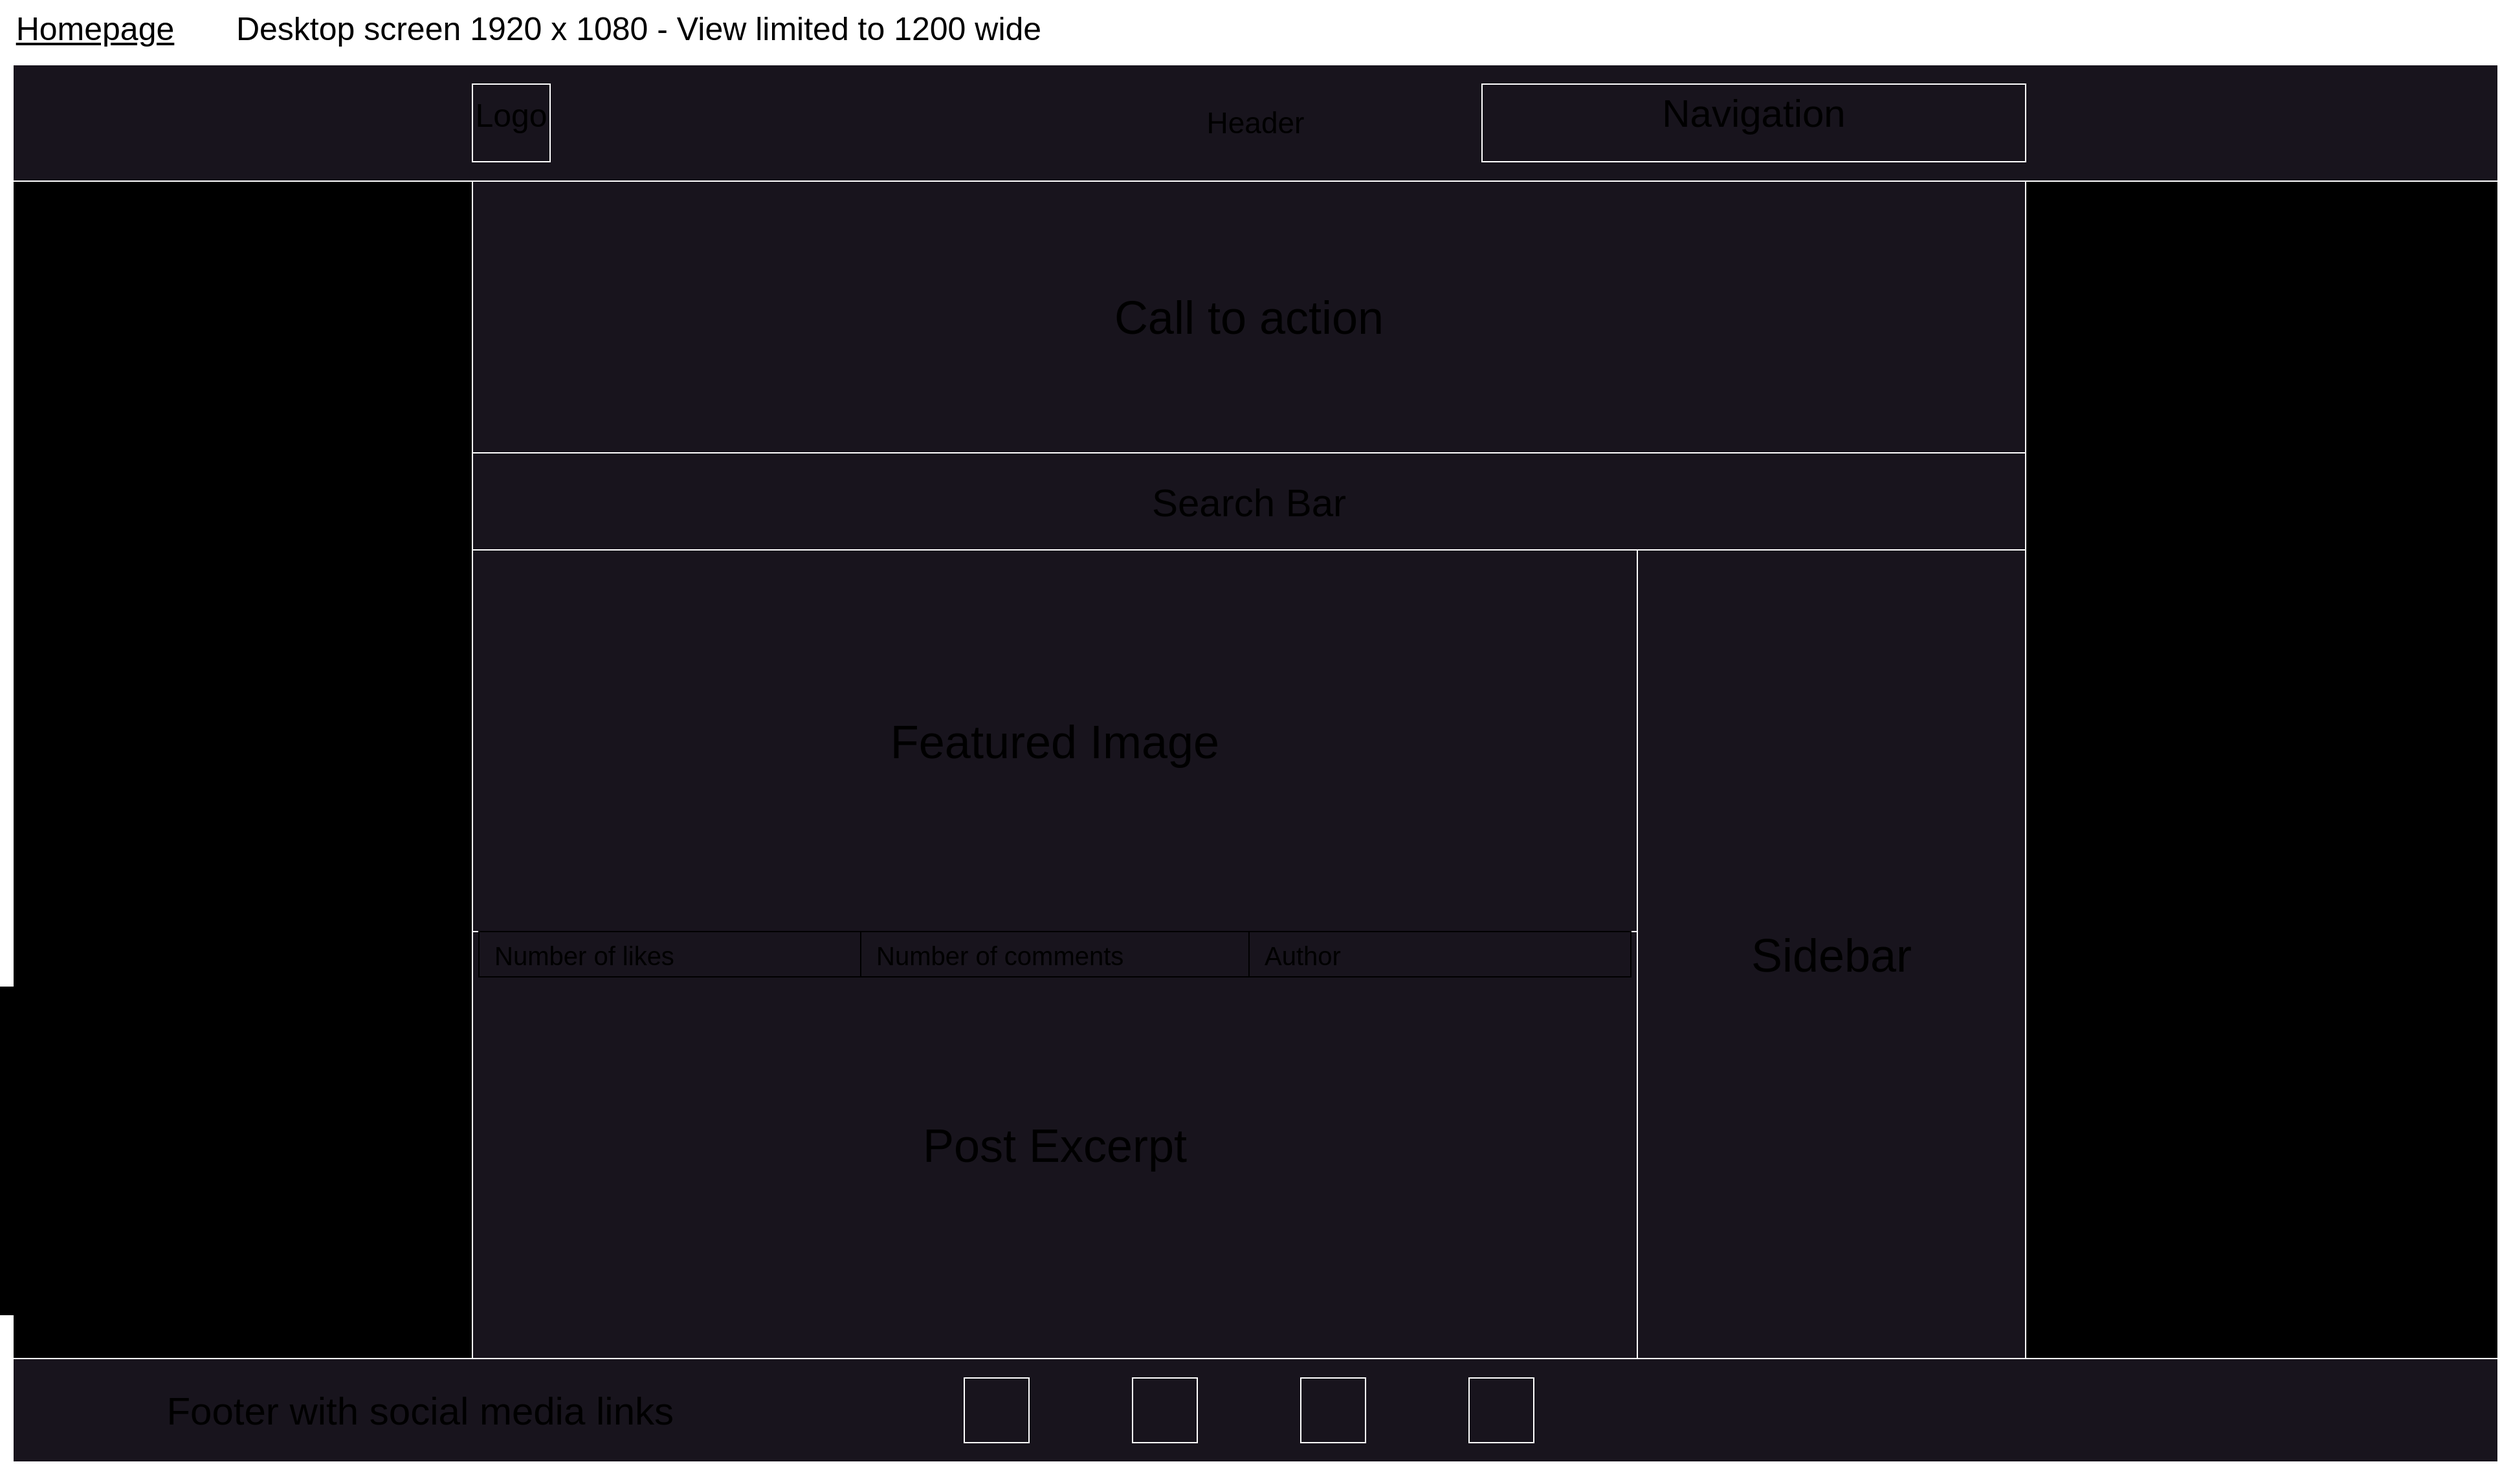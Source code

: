 <mxfile>
    <diagram id="6p_anLCaum74U9-TH2l0" name="Page-1">
        <mxGraphModel dx="2977" dy="2073" grid="1" gridSize="5" guides="1" tooltips="1" connect="1" arrows="1" fold="1" page="1" pageScale="1" pageWidth="1169" pageHeight="827" background="none" math="0" shadow="0">
            <root>
                <mxCell id="0"/>
                <mxCell id="1" parent="0"/>
                <mxCell id="2" value="" style="rounded=0;whiteSpace=wrap;html=1;movable=0;resizable=0;rotatable=0;deletable=0;editable=0;connectable=0;fillColor=#000000;strokeWidth=1;strokeColor=#FFFFFF;align=right;" parent="1" vertex="1">
                    <mxGeometry x="85" y="-500" width="1920" height="1080" as="geometry"/>
                </mxCell>
                <mxCell id="3" value="&lt;font style=&quot;font-size: 23px;&quot;&gt;Header&lt;/font&gt;" style="rounded=0;whiteSpace=wrap;html=1;strokeWidth=1;movable=0;resizable=0;rotatable=0;deletable=0;editable=0;connectable=0;strokeColor=#FFFFFF;fillColor=#18141D;" parent="1" vertex="1">
                    <mxGeometry x="85" y="-500" width="1920" height="90" as="geometry"/>
                </mxCell>
                <mxCell id="10" value="&lt;font style=&quot;font-size: 30px;&quot;&gt;&amp;nbsp; &amp;nbsp; &amp;nbsp; &amp;nbsp; &amp;nbsp; &amp;nbsp; &amp;nbsp; Footer with social media links&lt;/font&gt;" style="rounded=0;whiteSpace=wrap;html=1;strokeWidth=1;align=left;verticalAlign=middle;labelPosition=center;verticalLabelPosition=middle;movable=0;resizable=0;rotatable=0;deletable=0;editable=0;connectable=0;strokeColor=#FFFFFF;fillColor=#18141D;" parent="1" vertex="1">
                    <mxGeometry x="85" y="500" width="1920" height="80" as="geometry"/>
                </mxCell>
                <mxCell id="42" value="&lt;font style=&quot;font-size: 25px;&quot;&gt;Logo&lt;/font&gt;" style="whiteSpace=wrap;html=1;aspect=fixed;strokeColor=#FFFFFF;strokeWidth=1;fontSize=100;fillColor=#18141D;verticalAlign=bottom;movable=0;resizable=0;rotatable=0;deletable=0;editable=0;connectable=0;" parent="1" vertex="1">
                    <mxGeometry x="440" y="-485" width="60" height="60" as="geometry"/>
                </mxCell>
                <mxCell id="81" value="" style="rounded=0;whiteSpace=wrap;html=1;strokeColor=#FFFFFF;strokeWidth=1;fillColor=#000000;movable=0;resizable=0;rotatable=0;deletable=0;editable=0;connectable=0;" parent="1" vertex="1">
                    <mxGeometry x="440" y="-400" width="1200" height="895" as="geometry"/>
                </mxCell>
                <mxCell id="43" value="&lt;font style=&quot;font-size: 30px;&quot;&gt;Navigation&lt;/font&gt;" style="rounded=0;whiteSpace=wrap;html=1;strokeColor=#FFFFFF;strokeWidth=1;fontSize=100;fillColor=#18141D;gradientColor=none;horizontal=1;verticalAlign=bottom;movable=0;resizable=0;rotatable=0;deletable=0;editable=0;connectable=0;align=center;" parent="1" vertex="1">
                    <mxGeometry x="1220" y="-485" width="420" height="60" as="geometry"/>
                </mxCell>
                <mxCell id="61" value="&lt;span style=&quot;font-size: 36px;&quot;&gt;Call to action&lt;/span&gt;" style="rounded=0;whiteSpace=wrap;html=1;strokeColor=#FFFFFF;strokeWidth=1;fontSize=20;fillColor=#18141D;gradientColor=none;movable=0;resizable=0;rotatable=0;deletable=0;editable=0;connectable=0;" parent="1" vertex="1">
                    <mxGeometry x="440" y="-410" width="1200" height="210" as="geometry"/>
                </mxCell>
                <mxCell id="66" value="&lt;font style=&quot;font-size: 36px;&quot;&gt;Post Excerpt&lt;/font&gt;" style="rounded=0;whiteSpace=wrap;html=1;strokeColor=#FFFFFF;strokeWidth=1;fontSize=30;fillColor=#18141D;gradientColor=none;labelPosition=center;verticalLabelPosition=middle;align=center;verticalAlign=middle;movable=0;resizable=0;rotatable=0;deletable=0;editable=0;connectable=0;" parent="1" vertex="1">
                    <mxGeometry x="440" y="170" width="900" height="330" as="geometry"/>
                </mxCell>
                <mxCell id="39" value="&lt;font style=&quot;&quot;&gt;&lt;font style=&quot;font-size: 36px;&quot;&gt;Sidebar&lt;/font&gt;&lt;br&gt;&lt;/font&gt;" style="rounded=0;whiteSpace=wrap;html=1;strokeColor=#FFFFFF;strokeWidth=1;fontSize=25;fillColor=#18141D;verticalAlign=middle;movable=0;resizable=0;rotatable=0;deletable=0;editable=0;connectable=0;" parent="1" vertex="1">
                    <mxGeometry x="1340" y="-125" width="300" height="625" as="geometry"/>
                </mxCell>
                <mxCell id="82" value="&lt;font style=&quot;font-size: 36px;&quot;&gt;Featured Image&lt;/font&gt;" style="rounded=0;whiteSpace=wrap;html=1;strokeColor=#FFFFFF;strokeWidth=1;fillColor=#18141D;movable=0;resizable=0;rotatable=0;deletable=0;editable=0;connectable=0;" parent="1" vertex="1">
                    <mxGeometry x="440" y="-125" width="900" height="295" as="geometry"/>
                </mxCell>
                <mxCell id="96" value="" style="whiteSpace=wrap;html=1;aspect=fixed;strokeColor=#FFFFFF;strokeWidth=1;fontSize=30;fillColor=#18141D;movable=0;resizable=0;rotatable=0;deletable=0;editable=0;connectable=0;" parent="1" vertex="1">
                    <mxGeometry x="1210" y="515" width="50" height="50" as="geometry"/>
                </mxCell>
                <mxCell id="97" value="" style="whiteSpace=wrap;html=1;aspect=fixed;strokeColor=#FFFFFF;strokeWidth=1;fontSize=30;fillColor=#18141D;movable=0;resizable=0;rotatable=0;deletable=0;editable=0;connectable=0;" parent="1" vertex="1">
                    <mxGeometry x="1080" y="515" width="50" height="50" as="geometry"/>
                </mxCell>
                <mxCell id="98" value="" style="whiteSpace=wrap;html=1;aspect=fixed;strokeColor=#FFFFFF;strokeWidth=1;fontSize=30;fillColor=#18141D;movable=0;resizable=0;rotatable=0;deletable=0;editable=0;connectable=0;" parent="1" vertex="1">
                    <mxGeometry x="950" y="515" width="50" height="50" as="geometry"/>
                </mxCell>
                <mxCell id="99" value="" style="whiteSpace=wrap;html=1;aspect=fixed;strokeColor=#FFFFFF;strokeWidth=1;fontSize=30;fillColor=#18141D;movable=0;resizable=0;rotatable=0;deletable=0;editable=0;connectable=0;" parent="1" vertex="1">
                    <mxGeometry x="820" y="515" width="50" height="50" as="geometry"/>
                </mxCell>
                <mxCell id="100" value="Author" style="rounded=0;whiteSpace=wrap;html=1;strokeColor=default;strokeWidth=1;fontSize=20;fillColor=#18141D;align=left;spacingLeft=10;verticalAlign=middle;movable=0;resizable=0;rotatable=0;deletable=0;editable=0;connectable=0;" parent="1" vertex="1">
                    <mxGeometry x="1040" y="170" width="295" height="35" as="geometry"/>
                </mxCell>
                <mxCell id="101" value="Number of likes" style="rounded=0;whiteSpace=wrap;html=1;strokeColor=default;strokeWidth=1;fontSize=20;fillColor=#18141D;align=left;spacingLeft=10;verticalAlign=middle;movable=0;resizable=0;rotatable=0;deletable=0;editable=0;connectable=0;" parent="1" vertex="1">
                    <mxGeometry x="445" y="170" width="295" height="35" as="geometry"/>
                </mxCell>
                <mxCell id="102" value="Number of comments" style="rounded=0;whiteSpace=wrap;html=1;strokeColor=default;strokeWidth=1;fontSize=20;fillColor=#18141D;align=left;spacingLeft=10;verticalAlign=middle;movable=0;resizable=0;rotatable=0;deletable=0;editable=0;connectable=0;" parent="1" vertex="1">
                    <mxGeometry x="740" y="170" width="300" height="35" as="geometry"/>
                </mxCell>
                <mxCell id="105" value="&lt;font style=&quot;font-size: 30px;&quot;&gt;Search Bar&lt;/font&gt;" style="rounded=0;whiteSpace=wrap;html=1;strokeColor=#FFFFFF;strokeWidth=1;fontSize=15;fillColor=#18141D;movable=0;resizable=0;rotatable=0;deletable=0;editable=0;connectable=0;" parent="1" vertex="1">
                    <mxGeometry x="440" y="-200" width="1200" height="75" as="geometry"/>
                </mxCell>
                <mxCell id="106" value="&lt;span style=&quot;font-size: 25px; text-decoration-line: underline;&quot;&gt;Homepage&lt;/span&gt;" style="text;html=1;align=center;verticalAlign=top;resizable=0;points=[];autosize=1;strokeColor=none;fillColor=none;fontSize=25;movable=0;rotatable=0;deletable=0;editable=0;connectable=0;strokeWidth=1;" vertex="1" parent="1">
                    <mxGeometry x="75" y="-550" width="145" height="45" as="geometry"/>
                </mxCell>
                <mxCell id="107" value="&lt;span style=&quot;&quot;&gt;Desktop screen 1920 x 1080 -&amp;nbsp;&lt;/span&gt;&lt;span style=&quot;background-color: initial;&quot;&gt;View limited to 1200 wide&lt;/span&gt;&lt;span style=&quot;&quot;&gt;&lt;br&gt;&lt;/span&gt;" style="text;html=1;align=center;verticalAlign=top;resizable=0;points=[];autosize=1;strokeColor=none;fillColor=none;fontSize=25;horizontal=1;movable=0;rotatable=0;deletable=0;editable=0;connectable=0;strokeWidth=1;" vertex="1" parent="1">
                    <mxGeometry x="245" y="-550" width="645" height="45" as="geometry"/>
                </mxCell>
            </root>
        </mxGraphModel>
    </diagram>
</mxfile>